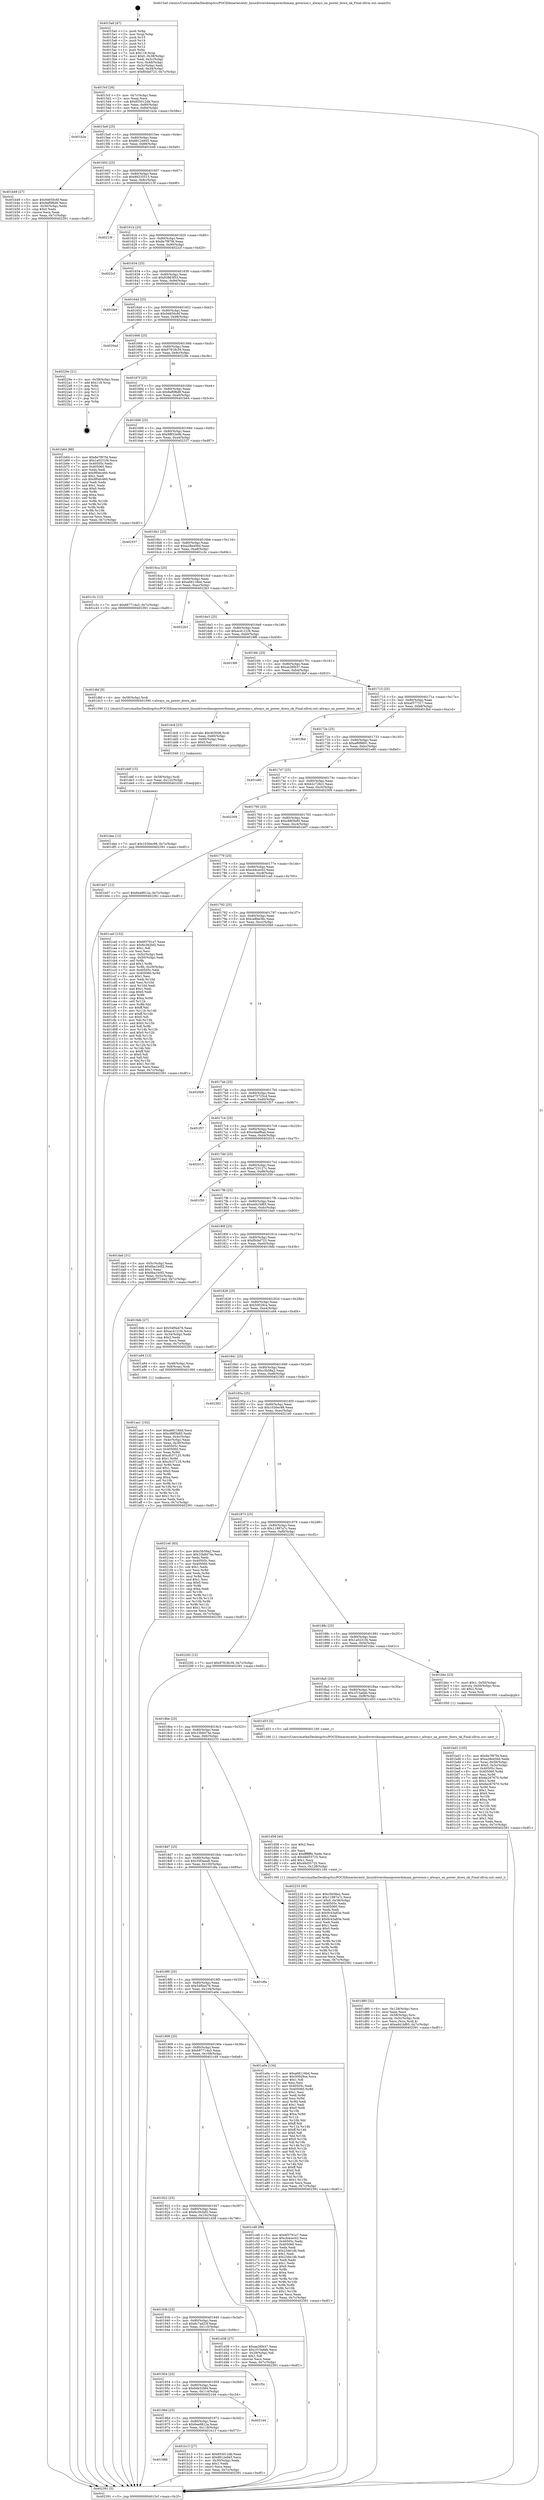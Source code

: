 digraph "0x4015a0" {
  label = "0x4015a0 (/mnt/c/Users/mathe/Desktop/tcc/POCII/binaries/extr_linuxdriversbasepowerdomain_governor.c_always_on_power_down_ok_Final-ollvm.out::main(0))"
  labelloc = "t"
  node[shape=record]

  Entry [label="",width=0.3,height=0.3,shape=circle,fillcolor=black,style=filled]
  "0x4015cf" [label="{
     0x4015cf [26]\l
     | [instrs]\l
     &nbsp;&nbsp;0x4015cf \<+3\>: mov -0x7c(%rbp),%eax\l
     &nbsp;&nbsp;0x4015d2 \<+2\>: mov %eax,%ecx\l
     &nbsp;&nbsp;0x4015d4 \<+6\>: sub $0x855012db,%ecx\l
     &nbsp;&nbsp;0x4015da \<+3\>: mov %eax,-0x80(%rbp)\l
     &nbsp;&nbsp;0x4015dd \<+6\>: mov %ecx,-0x84(%rbp)\l
     &nbsp;&nbsp;0x4015e3 \<+6\>: je 0000000000401b2e \<main+0x58e\>\l
  }"]
  "0x401b2e" [label="{
     0x401b2e\l
  }", style=dashed]
  "0x4015e9" [label="{
     0x4015e9 [25]\l
     | [instrs]\l
     &nbsp;&nbsp;0x4015e9 \<+5\>: jmp 00000000004015ee \<main+0x4e\>\l
     &nbsp;&nbsp;0x4015ee \<+3\>: mov -0x80(%rbp),%eax\l
     &nbsp;&nbsp;0x4015f1 \<+5\>: sub $0x8812e945,%eax\l
     &nbsp;&nbsp;0x4015f6 \<+6\>: mov %eax,-0x88(%rbp)\l
     &nbsp;&nbsp;0x4015fc \<+6\>: je 0000000000401b49 \<main+0x5a9\>\l
  }"]
  Exit [label="",width=0.3,height=0.3,shape=circle,fillcolor=black,style=filled,peripheries=2]
  "0x401b49" [label="{
     0x401b49 [27]\l
     | [instrs]\l
     &nbsp;&nbsp;0x401b49 \<+5\>: mov $0x94650c6f,%eax\l
     &nbsp;&nbsp;0x401b4e \<+5\>: mov $0x9af0f6d9,%ecx\l
     &nbsp;&nbsp;0x401b53 \<+3\>: mov -0x30(%rbp),%edx\l
     &nbsp;&nbsp;0x401b56 \<+3\>: cmp $0x0,%edx\l
     &nbsp;&nbsp;0x401b59 \<+3\>: cmove %ecx,%eax\l
     &nbsp;&nbsp;0x401b5c \<+3\>: mov %eax,-0x7c(%rbp)\l
     &nbsp;&nbsp;0x401b5f \<+5\>: jmp 0000000000402391 \<main+0xdf1\>\l
  }"]
  "0x401602" [label="{
     0x401602 [25]\l
     | [instrs]\l
     &nbsp;&nbsp;0x401602 \<+5\>: jmp 0000000000401607 \<main+0x67\>\l
     &nbsp;&nbsp;0x401607 \<+3\>: mov -0x80(%rbp),%eax\l
     &nbsp;&nbsp;0x40160a \<+5\>: sub $0x89335515,%eax\l
     &nbsp;&nbsp;0x40160f \<+6\>: mov %eax,-0x8c(%rbp)\l
     &nbsp;&nbsp;0x401615 \<+6\>: je 000000000040213f \<main+0xb9f\>\l
  }"]
  "0x401dee" [label="{
     0x401dee [12]\l
     | [instrs]\l
     &nbsp;&nbsp;0x401dee \<+7\>: movl $0x1030ec98,-0x7c(%rbp)\l
     &nbsp;&nbsp;0x401df5 \<+5\>: jmp 0000000000402391 \<main+0xdf1\>\l
  }"]
  "0x40213f" [label="{
     0x40213f\l
  }", style=dashed]
  "0x40161b" [label="{
     0x40161b [25]\l
     | [instrs]\l
     &nbsp;&nbsp;0x40161b \<+5\>: jmp 0000000000401620 \<main+0x80\>\l
     &nbsp;&nbsp;0x401620 \<+3\>: mov -0x80(%rbp),%eax\l
     &nbsp;&nbsp;0x401623 \<+5\>: sub $0x8e7f87fd,%eax\l
     &nbsp;&nbsp;0x401628 \<+6\>: mov %eax,-0x90(%rbp)\l
     &nbsp;&nbsp;0x40162e \<+6\>: je 00000000004022cf \<main+0xd2f\>\l
  }"]
  "0x401ddf" [label="{
     0x401ddf [15]\l
     | [instrs]\l
     &nbsp;&nbsp;0x401ddf \<+4\>: mov -0x58(%rbp),%rdi\l
     &nbsp;&nbsp;0x401de3 \<+6\>: mov %eax,-0x12c(%rbp)\l
     &nbsp;&nbsp;0x401de9 \<+5\>: call 0000000000401030 \<free@plt\>\l
     | [calls]\l
     &nbsp;&nbsp;0x401030 \{1\} (unknown)\l
  }"]
  "0x4022cf" [label="{
     0x4022cf\l
  }", style=dashed]
  "0x401634" [label="{
     0x401634 [25]\l
     | [instrs]\l
     &nbsp;&nbsp;0x401634 \<+5\>: jmp 0000000000401639 \<main+0x99\>\l
     &nbsp;&nbsp;0x401639 \<+3\>: mov -0x80(%rbp),%eax\l
     &nbsp;&nbsp;0x40163c \<+5\>: sub $0x93863f53,%eax\l
     &nbsp;&nbsp;0x401641 \<+6\>: mov %eax,-0x94(%rbp)\l
     &nbsp;&nbsp;0x401647 \<+6\>: je 0000000000401fa4 \<main+0xa04\>\l
  }"]
  "0x401dc8" [label="{
     0x401dc8 [23]\l
     | [instrs]\l
     &nbsp;&nbsp;0x401dc8 \<+10\>: movabs $0x4030d6,%rdi\l
     &nbsp;&nbsp;0x401dd2 \<+3\>: mov %eax,-0x60(%rbp)\l
     &nbsp;&nbsp;0x401dd5 \<+3\>: mov -0x60(%rbp),%esi\l
     &nbsp;&nbsp;0x401dd8 \<+2\>: mov $0x0,%al\l
     &nbsp;&nbsp;0x401dda \<+5\>: call 0000000000401040 \<printf@plt\>\l
     | [calls]\l
     &nbsp;&nbsp;0x401040 \{1\} (unknown)\l
  }"]
  "0x401fa4" [label="{
     0x401fa4\l
  }", style=dashed]
  "0x40164d" [label="{
     0x40164d [25]\l
     | [instrs]\l
     &nbsp;&nbsp;0x40164d \<+5\>: jmp 0000000000401652 \<main+0xb2\>\l
     &nbsp;&nbsp;0x401652 \<+3\>: mov -0x80(%rbp),%eax\l
     &nbsp;&nbsp;0x401655 \<+5\>: sub $0x94650c6f,%eax\l
     &nbsp;&nbsp;0x40165a \<+6\>: mov %eax,-0x98(%rbp)\l
     &nbsp;&nbsp;0x401660 \<+6\>: je 00000000004020ad \<main+0xb0d\>\l
  }"]
  "0x401d80" [label="{
     0x401d80 [32]\l
     | [instrs]\l
     &nbsp;&nbsp;0x401d80 \<+6\>: mov -0x128(%rbp),%ecx\l
     &nbsp;&nbsp;0x401d86 \<+3\>: imul %eax,%ecx\l
     &nbsp;&nbsp;0x401d89 \<+4\>: mov -0x58(%rbp),%rsi\l
     &nbsp;&nbsp;0x401d8d \<+4\>: movslq -0x5c(%rbp),%rdi\l
     &nbsp;&nbsp;0x401d91 \<+3\>: mov %ecx,(%rsi,%rdi,4)\l
     &nbsp;&nbsp;0x401d94 \<+7\>: movl $0xed41bf65,-0x7c(%rbp)\l
     &nbsp;&nbsp;0x401d9b \<+5\>: jmp 0000000000402391 \<main+0xdf1\>\l
  }"]
  "0x4020ad" [label="{
     0x4020ad\l
  }", style=dashed]
  "0x401666" [label="{
     0x401666 [25]\l
     | [instrs]\l
     &nbsp;&nbsp;0x401666 \<+5\>: jmp 000000000040166b \<main+0xcb\>\l
     &nbsp;&nbsp;0x40166b \<+3\>: mov -0x80(%rbp),%eax\l
     &nbsp;&nbsp;0x40166e \<+5\>: sub $0x97918c39,%eax\l
     &nbsp;&nbsp;0x401673 \<+6\>: mov %eax,-0x9c(%rbp)\l
     &nbsp;&nbsp;0x401679 \<+6\>: je 000000000040229e \<main+0xcfe\>\l
  }"]
  "0x401d58" [label="{
     0x401d58 [40]\l
     | [instrs]\l
     &nbsp;&nbsp;0x401d58 \<+5\>: mov $0x2,%ecx\l
     &nbsp;&nbsp;0x401d5d \<+1\>: cltd\l
     &nbsp;&nbsp;0x401d5e \<+2\>: idiv %ecx\l
     &nbsp;&nbsp;0x401d60 \<+6\>: imul $0xfffffffe,%edx,%ecx\l
     &nbsp;&nbsp;0x401d66 \<+6\>: sub $0x48d55725,%ecx\l
     &nbsp;&nbsp;0x401d6c \<+3\>: add $0x1,%ecx\l
     &nbsp;&nbsp;0x401d6f \<+6\>: add $0x48d55725,%ecx\l
     &nbsp;&nbsp;0x401d75 \<+6\>: mov %ecx,-0x128(%rbp)\l
     &nbsp;&nbsp;0x401d7b \<+5\>: call 0000000000401160 \<next_i\>\l
     | [calls]\l
     &nbsp;&nbsp;0x401160 \{1\} (/mnt/c/Users/mathe/Desktop/tcc/POCII/binaries/extr_linuxdriversbasepowerdomain_governor.c_always_on_power_down_ok_Final-ollvm.out::next_i)\l
  }"]
  "0x40229e" [label="{
     0x40229e [21]\l
     | [instrs]\l
     &nbsp;&nbsp;0x40229e \<+3\>: mov -0x38(%rbp),%eax\l
     &nbsp;&nbsp;0x4022a1 \<+7\>: add $0x118,%rsp\l
     &nbsp;&nbsp;0x4022a8 \<+1\>: pop %rbx\l
     &nbsp;&nbsp;0x4022a9 \<+2\>: pop %r12\l
     &nbsp;&nbsp;0x4022ab \<+2\>: pop %r13\l
     &nbsp;&nbsp;0x4022ad \<+2\>: pop %r14\l
     &nbsp;&nbsp;0x4022af \<+2\>: pop %r15\l
     &nbsp;&nbsp;0x4022b1 \<+1\>: pop %rbp\l
     &nbsp;&nbsp;0x4022b2 \<+1\>: ret\l
  }"]
  "0x40167f" [label="{
     0x40167f [25]\l
     | [instrs]\l
     &nbsp;&nbsp;0x40167f \<+5\>: jmp 0000000000401684 \<main+0xe4\>\l
     &nbsp;&nbsp;0x401684 \<+3\>: mov -0x80(%rbp),%eax\l
     &nbsp;&nbsp;0x401687 \<+5\>: sub $0x9af0f6d9,%eax\l
     &nbsp;&nbsp;0x40168c \<+6\>: mov %eax,-0xa0(%rbp)\l
     &nbsp;&nbsp;0x401692 \<+6\>: je 0000000000401b64 \<main+0x5c4\>\l
  }"]
  "0x401bd3" [label="{
     0x401bd3 [105]\l
     | [instrs]\l
     &nbsp;&nbsp;0x401bd3 \<+5\>: mov $0x8e7f87fd,%ecx\l
     &nbsp;&nbsp;0x401bd8 \<+5\>: mov $0xa28e456d,%edx\l
     &nbsp;&nbsp;0x401bdd \<+4\>: mov %rax,-0x58(%rbp)\l
     &nbsp;&nbsp;0x401be1 \<+7\>: movl $0x0,-0x5c(%rbp)\l
     &nbsp;&nbsp;0x401be8 \<+7\>: mov 0x40505c,%esi\l
     &nbsp;&nbsp;0x401bef \<+8\>: mov 0x405060,%r8d\l
     &nbsp;&nbsp;0x401bf7 \<+3\>: mov %esi,%r9d\l
     &nbsp;&nbsp;0x401bfa \<+7\>: add $0x6e267670,%r9d\l
     &nbsp;&nbsp;0x401c01 \<+4\>: sub $0x1,%r9d\l
     &nbsp;&nbsp;0x401c05 \<+7\>: sub $0x6e267670,%r9d\l
     &nbsp;&nbsp;0x401c0c \<+4\>: imul %r9d,%esi\l
     &nbsp;&nbsp;0x401c10 \<+3\>: and $0x1,%esi\l
     &nbsp;&nbsp;0x401c13 \<+3\>: cmp $0x0,%esi\l
     &nbsp;&nbsp;0x401c16 \<+4\>: sete %r10b\l
     &nbsp;&nbsp;0x401c1a \<+4\>: cmp $0xa,%r8d\l
     &nbsp;&nbsp;0x401c1e \<+4\>: setl %r11b\l
     &nbsp;&nbsp;0x401c22 \<+3\>: mov %r10b,%bl\l
     &nbsp;&nbsp;0x401c25 \<+3\>: and %r11b,%bl\l
     &nbsp;&nbsp;0x401c28 \<+3\>: xor %r11b,%r10b\l
     &nbsp;&nbsp;0x401c2b \<+3\>: or %r10b,%bl\l
     &nbsp;&nbsp;0x401c2e \<+3\>: test $0x1,%bl\l
     &nbsp;&nbsp;0x401c31 \<+3\>: cmovne %edx,%ecx\l
     &nbsp;&nbsp;0x401c34 \<+3\>: mov %ecx,-0x7c(%rbp)\l
     &nbsp;&nbsp;0x401c37 \<+5\>: jmp 0000000000402391 \<main+0xdf1\>\l
  }"]
  "0x401b64" [label="{
     0x401b64 [88]\l
     | [instrs]\l
     &nbsp;&nbsp;0x401b64 \<+5\>: mov $0x8e7f87fd,%eax\l
     &nbsp;&nbsp;0x401b69 \<+5\>: mov $0x1a0231f4,%ecx\l
     &nbsp;&nbsp;0x401b6e \<+7\>: mov 0x40505c,%edx\l
     &nbsp;&nbsp;0x401b75 \<+7\>: mov 0x405060,%esi\l
     &nbsp;&nbsp;0x401b7c \<+2\>: mov %edx,%edi\l
     &nbsp;&nbsp;0x401b7e \<+6\>: add $0x9f0dc460,%edi\l
     &nbsp;&nbsp;0x401b84 \<+3\>: sub $0x1,%edi\l
     &nbsp;&nbsp;0x401b87 \<+6\>: sub $0x9f0dc460,%edi\l
     &nbsp;&nbsp;0x401b8d \<+3\>: imul %edi,%edx\l
     &nbsp;&nbsp;0x401b90 \<+3\>: and $0x1,%edx\l
     &nbsp;&nbsp;0x401b93 \<+3\>: cmp $0x0,%edx\l
     &nbsp;&nbsp;0x401b96 \<+4\>: sete %r8b\l
     &nbsp;&nbsp;0x401b9a \<+3\>: cmp $0xa,%esi\l
     &nbsp;&nbsp;0x401b9d \<+4\>: setl %r9b\l
     &nbsp;&nbsp;0x401ba1 \<+3\>: mov %r8b,%r10b\l
     &nbsp;&nbsp;0x401ba4 \<+3\>: and %r9b,%r10b\l
     &nbsp;&nbsp;0x401ba7 \<+3\>: xor %r9b,%r8b\l
     &nbsp;&nbsp;0x401baa \<+3\>: or %r8b,%r10b\l
     &nbsp;&nbsp;0x401bad \<+4\>: test $0x1,%r10b\l
     &nbsp;&nbsp;0x401bb1 \<+3\>: cmovne %ecx,%eax\l
     &nbsp;&nbsp;0x401bb4 \<+3\>: mov %eax,-0x7c(%rbp)\l
     &nbsp;&nbsp;0x401bb7 \<+5\>: jmp 0000000000402391 \<main+0xdf1\>\l
  }"]
  "0x401698" [label="{
     0x401698 [25]\l
     | [instrs]\l
     &nbsp;&nbsp;0x401698 \<+5\>: jmp 000000000040169d \<main+0xfd\>\l
     &nbsp;&nbsp;0x40169d \<+3\>: mov -0x80(%rbp),%eax\l
     &nbsp;&nbsp;0x4016a0 \<+5\>: sub $0x9f852e9b,%eax\l
     &nbsp;&nbsp;0x4016a5 \<+6\>: mov %eax,-0xa4(%rbp)\l
     &nbsp;&nbsp;0x4016ab \<+6\>: je 0000000000402337 \<main+0xd97\>\l
  }"]
  "0x401986" [label="{
     0x401986\l
  }", style=dashed]
  "0x402337" [label="{
     0x402337\l
  }", style=dashed]
  "0x4016b1" [label="{
     0x4016b1 [25]\l
     | [instrs]\l
     &nbsp;&nbsp;0x4016b1 \<+5\>: jmp 00000000004016b6 \<main+0x116\>\l
     &nbsp;&nbsp;0x4016b6 \<+3\>: mov -0x80(%rbp),%eax\l
     &nbsp;&nbsp;0x4016b9 \<+5\>: sub $0xa28e456d,%eax\l
     &nbsp;&nbsp;0x4016be \<+6\>: mov %eax,-0xa8(%rbp)\l
     &nbsp;&nbsp;0x4016c4 \<+6\>: je 0000000000401c3c \<main+0x69c\>\l
  }"]
  "0x401b13" [label="{
     0x401b13 [27]\l
     | [instrs]\l
     &nbsp;&nbsp;0x401b13 \<+5\>: mov $0x855012db,%eax\l
     &nbsp;&nbsp;0x401b18 \<+5\>: mov $0x8812e945,%ecx\l
     &nbsp;&nbsp;0x401b1d \<+3\>: mov -0x30(%rbp),%edx\l
     &nbsp;&nbsp;0x401b20 \<+3\>: cmp $0x1,%edx\l
     &nbsp;&nbsp;0x401b23 \<+3\>: cmovl %ecx,%eax\l
     &nbsp;&nbsp;0x401b26 \<+3\>: mov %eax,-0x7c(%rbp)\l
     &nbsp;&nbsp;0x401b29 \<+5\>: jmp 0000000000402391 \<main+0xdf1\>\l
  }"]
  "0x401c3c" [label="{
     0x401c3c [12]\l
     | [instrs]\l
     &nbsp;&nbsp;0x401c3c \<+7\>: movl $0x687714a3,-0x7c(%rbp)\l
     &nbsp;&nbsp;0x401c43 \<+5\>: jmp 0000000000402391 \<main+0xdf1\>\l
  }"]
  "0x4016ca" [label="{
     0x4016ca [25]\l
     | [instrs]\l
     &nbsp;&nbsp;0x4016ca \<+5\>: jmp 00000000004016cf \<main+0x12f\>\l
     &nbsp;&nbsp;0x4016cf \<+3\>: mov -0x80(%rbp),%eax\l
     &nbsp;&nbsp;0x4016d2 \<+5\>: sub $0xa68116bd,%eax\l
     &nbsp;&nbsp;0x4016d7 \<+6\>: mov %eax,-0xac(%rbp)\l
     &nbsp;&nbsp;0x4016dd \<+6\>: je 00000000004022b3 \<main+0xd13\>\l
  }"]
  "0x40196d" [label="{
     0x40196d [25]\l
     | [instrs]\l
     &nbsp;&nbsp;0x40196d \<+5\>: jmp 0000000000401972 \<main+0x3d2\>\l
     &nbsp;&nbsp;0x401972 \<+3\>: mov -0x80(%rbp),%eax\l
     &nbsp;&nbsp;0x401975 \<+5\>: sub $0x6ea9812a,%eax\l
     &nbsp;&nbsp;0x40197a \<+6\>: mov %eax,-0x118(%rbp)\l
     &nbsp;&nbsp;0x401980 \<+6\>: je 0000000000401b13 \<main+0x573\>\l
  }"]
  "0x4022b3" [label="{
     0x4022b3\l
  }", style=dashed]
  "0x4016e3" [label="{
     0x4016e3 [25]\l
     | [instrs]\l
     &nbsp;&nbsp;0x4016e3 \<+5\>: jmp 00000000004016e8 \<main+0x148\>\l
     &nbsp;&nbsp;0x4016e8 \<+3\>: mov -0x80(%rbp),%eax\l
     &nbsp;&nbsp;0x4016eb \<+5\>: sub $0xac4121f4,%eax\l
     &nbsp;&nbsp;0x4016f0 \<+6\>: mov %eax,-0xb0(%rbp)\l
     &nbsp;&nbsp;0x4016f6 \<+6\>: je 00000000004019f6 \<main+0x456\>\l
  }"]
  "0x4021d4" [label="{
     0x4021d4\l
  }", style=dashed]
  "0x4019f6" [label="{
     0x4019f6\l
  }", style=dashed]
  "0x4016fc" [label="{
     0x4016fc [25]\l
     | [instrs]\l
     &nbsp;&nbsp;0x4016fc \<+5\>: jmp 0000000000401701 \<main+0x161\>\l
     &nbsp;&nbsp;0x401701 \<+3\>: mov -0x80(%rbp),%eax\l
     &nbsp;&nbsp;0x401704 \<+5\>: sub $0xae2f0b37,%eax\l
     &nbsp;&nbsp;0x401709 \<+6\>: mov %eax,-0xb4(%rbp)\l
     &nbsp;&nbsp;0x40170f \<+6\>: je 0000000000401dbf \<main+0x81f\>\l
  }"]
  "0x401954" [label="{
     0x401954 [25]\l
     | [instrs]\l
     &nbsp;&nbsp;0x401954 \<+5\>: jmp 0000000000401959 \<main+0x3b9\>\l
     &nbsp;&nbsp;0x401959 \<+3\>: mov -0x80(%rbp),%eax\l
     &nbsp;&nbsp;0x40195c \<+5\>: sub $0x6de32fd4,%eax\l
     &nbsp;&nbsp;0x401961 \<+6\>: mov %eax,-0x114(%rbp)\l
     &nbsp;&nbsp;0x401967 \<+6\>: je 00000000004021d4 \<main+0xc34\>\l
  }"]
  "0x401dbf" [label="{
     0x401dbf [9]\l
     | [instrs]\l
     &nbsp;&nbsp;0x401dbf \<+4\>: mov -0x58(%rbp),%rdi\l
     &nbsp;&nbsp;0x401dc3 \<+5\>: call 0000000000401590 \<always_on_power_down_ok\>\l
     | [calls]\l
     &nbsp;&nbsp;0x401590 \{1\} (/mnt/c/Users/mathe/Desktop/tcc/POCII/binaries/extr_linuxdriversbasepowerdomain_governor.c_always_on_power_down_ok_Final-ollvm.out::always_on_power_down_ok)\l
  }"]
  "0x401715" [label="{
     0x401715 [25]\l
     | [instrs]\l
     &nbsp;&nbsp;0x401715 \<+5\>: jmp 000000000040171a \<main+0x17a\>\l
     &nbsp;&nbsp;0x40171a \<+3\>: mov -0x80(%rbp),%eax\l
     &nbsp;&nbsp;0x40171d \<+5\>: sub $0xaf377317,%eax\l
     &nbsp;&nbsp;0x401722 \<+6\>: mov %eax,-0xb8(%rbp)\l
     &nbsp;&nbsp;0x401728 \<+6\>: je 0000000000401fbd \<main+0xa1d\>\l
  }"]
  "0x401f3c" [label="{
     0x401f3c\l
  }", style=dashed]
  "0x401fbd" [label="{
     0x401fbd\l
  }", style=dashed]
  "0x40172e" [label="{
     0x40172e [25]\l
     | [instrs]\l
     &nbsp;&nbsp;0x40172e \<+5\>: jmp 0000000000401733 \<main+0x193\>\l
     &nbsp;&nbsp;0x401733 \<+3\>: mov -0x80(%rbp),%eax\l
     &nbsp;&nbsp;0x401736 \<+5\>: sub $0xaf6f8891,%eax\l
     &nbsp;&nbsp;0x40173b \<+6\>: mov %eax,-0xbc(%rbp)\l
     &nbsp;&nbsp;0x401741 \<+6\>: je 0000000000401e80 \<main+0x8e0\>\l
  }"]
  "0x40193b" [label="{
     0x40193b [25]\l
     | [instrs]\l
     &nbsp;&nbsp;0x40193b \<+5\>: jmp 0000000000401940 \<main+0x3a0\>\l
     &nbsp;&nbsp;0x401940 \<+3\>: mov -0x80(%rbp),%eax\l
     &nbsp;&nbsp;0x401943 \<+5\>: sub $0x6c7ad23f,%eax\l
     &nbsp;&nbsp;0x401948 \<+6\>: mov %eax,-0x110(%rbp)\l
     &nbsp;&nbsp;0x40194e \<+6\>: je 0000000000401f3c \<main+0x99c\>\l
  }"]
  "0x401e80" [label="{
     0x401e80\l
  }", style=dashed]
  "0x401747" [label="{
     0x401747 [25]\l
     | [instrs]\l
     &nbsp;&nbsp;0x401747 \<+5\>: jmp 000000000040174c \<main+0x1ac\>\l
     &nbsp;&nbsp;0x40174c \<+3\>: mov -0x80(%rbp),%eax\l
     &nbsp;&nbsp;0x40174f \<+5\>: sub $0xb2c726c1,%eax\l
     &nbsp;&nbsp;0x401754 \<+6\>: mov %eax,-0xc0(%rbp)\l
     &nbsp;&nbsp;0x40175a \<+6\>: je 0000000000402309 \<main+0xd69\>\l
  }"]
  "0x401d38" [label="{
     0x401d38 [27]\l
     | [instrs]\l
     &nbsp;&nbsp;0x401d38 \<+5\>: mov $0xae2f0b37,%eax\l
     &nbsp;&nbsp;0x401d3d \<+5\>: mov $0x1f15adab,%ecx\l
     &nbsp;&nbsp;0x401d42 \<+3\>: mov -0x29(%rbp),%dl\l
     &nbsp;&nbsp;0x401d45 \<+3\>: test $0x1,%dl\l
     &nbsp;&nbsp;0x401d48 \<+3\>: cmovne %ecx,%eax\l
     &nbsp;&nbsp;0x401d4b \<+3\>: mov %eax,-0x7c(%rbp)\l
     &nbsp;&nbsp;0x401d4e \<+5\>: jmp 0000000000402391 \<main+0xdf1\>\l
  }"]
  "0x402309" [label="{
     0x402309\l
  }", style=dashed]
  "0x401760" [label="{
     0x401760 [25]\l
     | [instrs]\l
     &nbsp;&nbsp;0x401760 \<+5\>: jmp 0000000000401765 \<main+0x1c5\>\l
     &nbsp;&nbsp;0x401765 \<+3\>: mov -0x80(%rbp),%eax\l
     &nbsp;&nbsp;0x401768 \<+5\>: sub $0xc88f3b85,%eax\l
     &nbsp;&nbsp;0x40176d \<+6\>: mov %eax,-0xc4(%rbp)\l
     &nbsp;&nbsp;0x401773 \<+6\>: je 0000000000401b07 \<main+0x567\>\l
  }"]
  "0x401922" [label="{
     0x401922 [25]\l
     | [instrs]\l
     &nbsp;&nbsp;0x401922 \<+5\>: jmp 0000000000401927 \<main+0x387\>\l
     &nbsp;&nbsp;0x401927 \<+3\>: mov -0x80(%rbp),%eax\l
     &nbsp;&nbsp;0x40192a \<+5\>: sub $0x6c362bf2,%eax\l
     &nbsp;&nbsp;0x40192f \<+6\>: mov %eax,-0x10c(%rbp)\l
     &nbsp;&nbsp;0x401935 \<+6\>: je 0000000000401d38 \<main+0x798\>\l
  }"]
  "0x401b07" [label="{
     0x401b07 [12]\l
     | [instrs]\l
     &nbsp;&nbsp;0x401b07 \<+7\>: movl $0x6ea9812a,-0x7c(%rbp)\l
     &nbsp;&nbsp;0x401b0e \<+5\>: jmp 0000000000402391 \<main+0xdf1\>\l
  }"]
  "0x401779" [label="{
     0x401779 [25]\l
     | [instrs]\l
     &nbsp;&nbsp;0x401779 \<+5\>: jmp 000000000040177e \<main+0x1de\>\l
     &nbsp;&nbsp;0x40177e \<+3\>: mov -0x80(%rbp),%eax\l
     &nbsp;&nbsp;0x401781 \<+5\>: sub $0xcb4cec02,%eax\l
     &nbsp;&nbsp;0x401786 \<+6\>: mov %eax,-0xc8(%rbp)\l
     &nbsp;&nbsp;0x40178c \<+6\>: je 0000000000401ca0 \<main+0x700\>\l
  }"]
  "0x401c48" [label="{
     0x401c48 [88]\l
     | [instrs]\l
     &nbsp;&nbsp;0x401c48 \<+5\>: mov $0x6f3791e7,%eax\l
     &nbsp;&nbsp;0x401c4d \<+5\>: mov $0xcb4cec02,%ecx\l
     &nbsp;&nbsp;0x401c52 \<+7\>: mov 0x40505c,%edx\l
     &nbsp;&nbsp;0x401c59 \<+7\>: mov 0x405060,%esi\l
     &nbsp;&nbsp;0x401c60 \<+2\>: mov %edx,%edi\l
     &nbsp;&nbsp;0x401c62 \<+6\>: sub $0x23de1db,%edi\l
     &nbsp;&nbsp;0x401c68 \<+3\>: sub $0x1,%edi\l
     &nbsp;&nbsp;0x401c6b \<+6\>: add $0x23de1db,%edi\l
     &nbsp;&nbsp;0x401c71 \<+3\>: imul %edi,%edx\l
     &nbsp;&nbsp;0x401c74 \<+3\>: and $0x1,%edx\l
     &nbsp;&nbsp;0x401c77 \<+3\>: cmp $0x0,%edx\l
     &nbsp;&nbsp;0x401c7a \<+4\>: sete %r8b\l
     &nbsp;&nbsp;0x401c7e \<+3\>: cmp $0xa,%esi\l
     &nbsp;&nbsp;0x401c81 \<+4\>: setl %r9b\l
     &nbsp;&nbsp;0x401c85 \<+3\>: mov %r8b,%r10b\l
     &nbsp;&nbsp;0x401c88 \<+3\>: and %r9b,%r10b\l
     &nbsp;&nbsp;0x401c8b \<+3\>: xor %r9b,%r8b\l
     &nbsp;&nbsp;0x401c8e \<+3\>: or %r8b,%r10b\l
     &nbsp;&nbsp;0x401c91 \<+4\>: test $0x1,%r10b\l
     &nbsp;&nbsp;0x401c95 \<+3\>: cmovne %ecx,%eax\l
     &nbsp;&nbsp;0x401c98 \<+3\>: mov %eax,-0x7c(%rbp)\l
     &nbsp;&nbsp;0x401c9b \<+5\>: jmp 0000000000402391 \<main+0xdf1\>\l
  }"]
  "0x401ca0" [label="{
     0x401ca0 [152]\l
     | [instrs]\l
     &nbsp;&nbsp;0x401ca0 \<+5\>: mov $0x6f3791e7,%eax\l
     &nbsp;&nbsp;0x401ca5 \<+5\>: mov $0x6c362bf2,%ecx\l
     &nbsp;&nbsp;0x401caa \<+2\>: mov $0x1,%dl\l
     &nbsp;&nbsp;0x401cac \<+2\>: xor %esi,%esi\l
     &nbsp;&nbsp;0x401cae \<+3\>: mov -0x5c(%rbp),%edi\l
     &nbsp;&nbsp;0x401cb1 \<+3\>: cmp -0x50(%rbp),%edi\l
     &nbsp;&nbsp;0x401cb4 \<+4\>: setl %r8b\l
     &nbsp;&nbsp;0x401cb8 \<+4\>: and $0x1,%r8b\l
     &nbsp;&nbsp;0x401cbc \<+4\>: mov %r8b,-0x29(%rbp)\l
     &nbsp;&nbsp;0x401cc0 \<+7\>: mov 0x40505c,%edi\l
     &nbsp;&nbsp;0x401cc7 \<+8\>: mov 0x405060,%r9d\l
     &nbsp;&nbsp;0x401ccf \<+3\>: sub $0x1,%esi\l
     &nbsp;&nbsp;0x401cd2 \<+3\>: mov %edi,%r10d\l
     &nbsp;&nbsp;0x401cd5 \<+3\>: add %esi,%r10d\l
     &nbsp;&nbsp;0x401cd8 \<+4\>: imul %r10d,%edi\l
     &nbsp;&nbsp;0x401cdc \<+3\>: and $0x1,%edi\l
     &nbsp;&nbsp;0x401cdf \<+3\>: cmp $0x0,%edi\l
     &nbsp;&nbsp;0x401ce2 \<+4\>: sete %r8b\l
     &nbsp;&nbsp;0x401ce6 \<+4\>: cmp $0xa,%r9d\l
     &nbsp;&nbsp;0x401cea \<+4\>: setl %r11b\l
     &nbsp;&nbsp;0x401cee \<+3\>: mov %r8b,%bl\l
     &nbsp;&nbsp;0x401cf1 \<+3\>: xor $0xff,%bl\l
     &nbsp;&nbsp;0x401cf4 \<+3\>: mov %r11b,%r14b\l
     &nbsp;&nbsp;0x401cf7 \<+4\>: xor $0xff,%r14b\l
     &nbsp;&nbsp;0x401cfb \<+3\>: xor $0x0,%dl\l
     &nbsp;&nbsp;0x401cfe \<+3\>: mov %bl,%r15b\l
     &nbsp;&nbsp;0x401d01 \<+4\>: and $0x0,%r15b\l
     &nbsp;&nbsp;0x401d05 \<+3\>: and %dl,%r8b\l
     &nbsp;&nbsp;0x401d08 \<+3\>: mov %r14b,%r12b\l
     &nbsp;&nbsp;0x401d0b \<+4\>: and $0x0,%r12b\l
     &nbsp;&nbsp;0x401d0f \<+3\>: and %dl,%r11b\l
     &nbsp;&nbsp;0x401d12 \<+3\>: or %r8b,%r15b\l
     &nbsp;&nbsp;0x401d15 \<+3\>: or %r11b,%r12b\l
     &nbsp;&nbsp;0x401d18 \<+3\>: xor %r12b,%r15b\l
     &nbsp;&nbsp;0x401d1b \<+3\>: or %r14b,%bl\l
     &nbsp;&nbsp;0x401d1e \<+3\>: xor $0xff,%bl\l
     &nbsp;&nbsp;0x401d21 \<+3\>: or $0x0,%dl\l
     &nbsp;&nbsp;0x401d24 \<+2\>: and %dl,%bl\l
     &nbsp;&nbsp;0x401d26 \<+3\>: or %bl,%r15b\l
     &nbsp;&nbsp;0x401d29 \<+4\>: test $0x1,%r15b\l
     &nbsp;&nbsp;0x401d2d \<+3\>: cmovne %ecx,%eax\l
     &nbsp;&nbsp;0x401d30 \<+3\>: mov %eax,-0x7c(%rbp)\l
     &nbsp;&nbsp;0x401d33 \<+5\>: jmp 0000000000402391 \<main+0xdf1\>\l
  }"]
  "0x401792" [label="{
     0x401792 [25]\l
     | [instrs]\l
     &nbsp;&nbsp;0x401792 \<+5\>: jmp 0000000000401797 \<main+0x1f7\>\l
     &nbsp;&nbsp;0x401797 \<+3\>: mov -0x80(%rbp),%eax\l
     &nbsp;&nbsp;0x40179a \<+5\>: sub $0xce8be36c,%eax\l
     &nbsp;&nbsp;0x40179f \<+6\>: mov %eax,-0xcc(%rbp)\l
     &nbsp;&nbsp;0x4017a5 \<+6\>: je 00000000004020b9 \<main+0xb19\>\l
  }"]
  "0x401aa1" [label="{
     0x401aa1 [102]\l
     | [instrs]\l
     &nbsp;&nbsp;0x401aa1 \<+5\>: mov $0xa68116bd,%ecx\l
     &nbsp;&nbsp;0x401aa6 \<+5\>: mov $0xc88f3b85,%edx\l
     &nbsp;&nbsp;0x401aab \<+3\>: mov %eax,-0x4c(%rbp)\l
     &nbsp;&nbsp;0x401aae \<+3\>: mov -0x4c(%rbp),%eax\l
     &nbsp;&nbsp;0x401ab1 \<+3\>: mov %eax,-0x30(%rbp)\l
     &nbsp;&nbsp;0x401ab4 \<+7\>: mov 0x40505c,%eax\l
     &nbsp;&nbsp;0x401abb \<+7\>: mov 0x405060,%esi\l
     &nbsp;&nbsp;0x401ac2 \<+3\>: mov %eax,%r8d\l
     &nbsp;&nbsp;0x401ac5 \<+7\>: add $0xcfc37125,%r8d\l
     &nbsp;&nbsp;0x401acc \<+4\>: sub $0x1,%r8d\l
     &nbsp;&nbsp;0x401ad0 \<+7\>: sub $0xcfc37125,%r8d\l
     &nbsp;&nbsp;0x401ad7 \<+4\>: imul %r8d,%eax\l
     &nbsp;&nbsp;0x401adb \<+3\>: and $0x1,%eax\l
     &nbsp;&nbsp;0x401ade \<+3\>: cmp $0x0,%eax\l
     &nbsp;&nbsp;0x401ae1 \<+4\>: sete %r9b\l
     &nbsp;&nbsp;0x401ae5 \<+3\>: cmp $0xa,%esi\l
     &nbsp;&nbsp;0x401ae8 \<+4\>: setl %r10b\l
     &nbsp;&nbsp;0x401aec \<+3\>: mov %r9b,%r11b\l
     &nbsp;&nbsp;0x401aef \<+3\>: and %r10b,%r11b\l
     &nbsp;&nbsp;0x401af2 \<+3\>: xor %r10b,%r9b\l
     &nbsp;&nbsp;0x401af5 \<+3\>: or %r9b,%r11b\l
     &nbsp;&nbsp;0x401af8 \<+4\>: test $0x1,%r11b\l
     &nbsp;&nbsp;0x401afc \<+3\>: cmovne %edx,%ecx\l
     &nbsp;&nbsp;0x401aff \<+3\>: mov %ecx,-0x7c(%rbp)\l
     &nbsp;&nbsp;0x401b02 \<+5\>: jmp 0000000000402391 \<main+0xdf1\>\l
  }"]
  "0x4020b9" [label="{
     0x4020b9\l
  }", style=dashed]
  "0x4017ab" [label="{
     0x4017ab [25]\l
     | [instrs]\l
     &nbsp;&nbsp;0x4017ab \<+5\>: jmp 00000000004017b0 \<main+0x210\>\l
     &nbsp;&nbsp;0x4017b0 \<+3\>: mov -0x80(%rbp),%eax\l
     &nbsp;&nbsp;0x4017b3 \<+5\>: sub $0xd75725cd,%eax\l
     &nbsp;&nbsp;0x4017b8 \<+6\>: mov %eax,-0xd0(%rbp)\l
     &nbsp;&nbsp;0x4017be \<+6\>: je 0000000000401f57 \<main+0x9b7\>\l
  }"]
  "0x401909" [label="{
     0x401909 [25]\l
     | [instrs]\l
     &nbsp;&nbsp;0x401909 \<+5\>: jmp 000000000040190e \<main+0x36e\>\l
     &nbsp;&nbsp;0x40190e \<+3\>: mov -0x80(%rbp),%eax\l
     &nbsp;&nbsp;0x401911 \<+5\>: sub $0x687714a3,%eax\l
     &nbsp;&nbsp;0x401916 \<+6\>: mov %eax,-0x108(%rbp)\l
     &nbsp;&nbsp;0x40191c \<+6\>: je 0000000000401c48 \<main+0x6a8\>\l
  }"]
  "0x401f57" [label="{
     0x401f57\l
  }", style=dashed]
  "0x4017c4" [label="{
     0x4017c4 [25]\l
     | [instrs]\l
     &nbsp;&nbsp;0x4017c4 \<+5\>: jmp 00000000004017c9 \<main+0x229\>\l
     &nbsp;&nbsp;0x4017c9 \<+3\>: mov -0x80(%rbp),%eax\l
     &nbsp;&nbsp;0x4017cc \<+5\>: sub $0xe4eef6ad,%eax\l
     &nbsp;&nbsp;0x4017d1 \<+6\>: mov %eax,-0xd4(%rbp)\l
     &nbsp;&nbsp;0x4017d7 \<+6\>: je 0000000000402015 \<main+0xa75\>\l
  }"]
  "0x401a0e" [label="{
     0x401a0e [134]\l
     | [instrs]\l
     &nbsp;&nbsp;0x401a0e \<+5\>: mov $0xa68116bd,%eax\l
     &nbsp;&nbsp;0x401a13 \<+5\>: mov $0x50029ce,%ecx\l
     &nbsp;&nbsp;0x401a18 \<+2\>: mov $0x1,%dl\l
     &nbsp;&nbsp;0x401a1a \<+2\>: xor %esi,%esi\l
     &nbsp;&nbsp;0x401a1c \<+7\>: mov 0x40505c,%edi\l
     &nbsp;&nbsp;0x401a23 \<+8\>: mov 0x405060,%r8d\l
     &nbsp;&nbsp;0x401a2b \<+3\>: sub $0x1,%esi\l
     &nbsp;&nbsp;0x401a2e \<+3\>: mov %edi,%r9d\l
     &nbsp;&nbsp;0x401a31 \<+3\>: add %esi,%r9d\l
     &nbsp;&nbsp;0x401a34 \<+4\>: imul %r9d,%edi\l
     &nbsp;&nbsp;0x401a38 \<+3\>: and $0x1,%edi\l
     &nbsp;&nbsp;0x401a3b \<+3\>: cmp $0x0,%edi\l
     &nbsp;&nbsp;0x401a3e \<+4\>: sete %r10b\l
     &nbsp;&nbsp;0x401a42 \<+4\>: cmp $0xa,%r8d\l
     &nbsp;&nbsp;0x401a46 \<+4\>: setl %r11b\l
     &nbsp;&nbsp;0x401a4a \<+3\>: mov %r10b,%bl\l
     &nbsp;&nbsp;0x401a4d \<+3\>: xor $0xff,%bl\l
     &nbsp;&nbsp;0x401a50 \<+3\>: mov %r11b,%r14b\l
     &nbsp;&nbsp;0x401a53 \<+4\>: xor $0xff,%r14b\l
     &nbsp;&nbsp;0x401a57 \<+3\>: xor $0x0,%dl\l
     &nbsp;&nbsp;0x401a5a \<+3\>: mov %bl,%r15b\l
     &nbsp;&nbsp;0x401a5d \<+4\>: and $0x0,%r15b\l
     &nbsp;&nbsp;0x401a61 \<+3\>: and %dl,%r10b\l
     &nbsp;&nbsp;0x401a64 \<+3\>: mov %r14b,%r12b\l
     &nbsp;&nbsp;0x401a67 \<+4\>: and $0x0,%r12b\l
     &nbsp;&nbsp;0x401a6b \<+3\>: and %dl,%r11b\l
     &nbsp;&nbsp;0x401a6e \<+3\>: or %r10b,%r15b\l
     &nbsp;&nbsp;0x401a71 \<+3\>: or %r11b,%r12b\l
     &nbsp;&nbsp;0x401a74 \<+3\>: xor %r12b,%r15b\l
     &nbsp;&nbsp;0x401a77 \<+3\>: or %r14b,%bl\l
     &nbsp;&nbsp;0x401a7a \<+3\>: xor $0xff,%bl\l
     &nbsp;&nbsp;0x401a7d \<+3\>: or $0x0,%dl\l
     &nbsp;&nbsp;0x401a80 \<+2\>: and %dl,%bl\l
     &nbsp;&nbsp;0x401a82 \<+3\>: or %bl,%r15b\l
     &nbsp;&nbsp;0x401a85 \<+4\>: test $0x1,%r15b\l
     &nbsp;&nbsp;0x401a89 \<+3\>: cmovne %ecx,%eax\l
     &nbsp;&nbsp;0x401a8c \<+3\>: mov %eax,-0x7c(%rbp)\l
     &nbsp;&nbsp;0x401a8f \<+5\>: jmp 0000000000402391 \<main+0xdf1\>\l
  }"]
  "0x402015" [label="{
     0x402015\l
  }", style=dashed]
  "0x4017dd" [label="{
     0x4017dd [25]\l
     | [instrs]\l
     &nbsp;&nbsp;0x4017dd \<+5\>: jmp 00000000004017e2 \<main+0x242\>\l
     &nbsp;&nbsp;0x4017e2 \<+3\>: mov -0x80(%rbp),%eax\l
     &nbsp;&nbsp;0x4017e5 \<+5\>: sub $0xe723127c,%eax\l
     &nbsp;&nbsp;0x4017ea \<+6\>: mov %eax,-0xd8(%rbp)\l
     &nbsp;&nbsp;0x4017f0 \<+6\>: je 0000000000401f30 \<main+0x990\>\l
  }"]
  "0x4018f0" [label="{
     0x4018f0 [25]\l
     | [instrs]\l
     &nbsp;&nbsp;0x4018f0 \<+5\>: jmp 00000000004018f5 \<main+0x355\>\l
     &nbsp;&nbsp;0x4018f5 \<+3\>: mov -0x80(%rbp),%eax\l
     &nbsp;&nbsp;0x4018f8 \<+5\>: sub $0x54f0a476,%eax\l
     &nbsp;&nbsp;0x4018fd \<+6\>: mov %eax,-0x104(%rbp)\l
     &nbsp;&nbsp;0x401903 \<+6\>: je 0000000000401a0e \<main+0x46e\>\l
  }"]
  "0x401f30" [label="{
     0x401f30\l
  }", style=dashed]
  "0x4017f6" [label="{
     0x4017f6 [25]\l
     | [instrs]\l
     &nbsp;&nbsp;0x4017f6 \<+5\>: jmp 00000000004017fb \<main+0x25b\>\l
     &nbsp;&nbsp;0x4017fb \<+3\>: mov -0x80(%rbp),%eax\l
     &nbsp;&nbsp;0x4017fe \<+5\>: sub $0xed41bf65,%eax\l
     &nbsp;&nbsp;0x401803 \<+6\>: mov %eax,-0xdc(%rbp)\l
     &nbsp;&nbsp;0x401809 \<+6\>: je 0000000000401da0 \<main+0x800\>\l
  }"]
  "0x401dfa" [label="{
     0x401dfa\l
  }", style=dashed]
  "0x401da0" [label="{
     0x401da0 [31]\l
     | [instrs]\l
     &nbsp;&nbsp;0x401da0 \<+3\>: mov -0x5c(%rbp),%eax\l
     &nbsp;&nbsp;0x401da3 \<+5\>: add $0x6ba1b0f2,%eax\l
     &nbsp;&nbsp;0x401da8 \<+3\>: add $0x1,%eax\l
     &nbsp;&nbsp;0x401dab \<+5\>: sub $0x6ba1b0f2,%eax\l
     &nbsp;&nbsp;0x401db0 \<+3\>: mov %eax,-0x5c(%rbp)\l
     &nbsp;&nbsp;0x401db3 \<+7\>: movl $0x687714a3,-0x7c(%rbp)\l
     &nbsp;&nbsp;0x401dba \<+5\>: jmp 0000000000402391 \<main+0xdf1\>\l
  }"]
  "0x40180f" [label="{
     0x40180f [25]\l
     | [instrs]\l
     &nbsp;&nbsp;0x40180f \<+5\>: jmp 0000000000401814 \<main+0x274\>\l
     &nbsp;&nbsp;0x401814 \<+3\>: mov -0x80(%rbp),%eax\l
     &nbsp;&nbsp;0x401817 \<+5\>: sub $0xf0cbd723,%eax\l
     &nbsp;&nbsp;0x40181c \<+6\>: mov %eax,-0xe0(%rbp)\l
     &nbsp;&nbsp;0x401822 \<+6\>: je 00000000004019db \<main+0x43b\>\l
  }"]
  "0x4018d7" [label="{
     0x4018d7 [25]\l
     | [instrs]\l
     &nbsp;&nbsp;0x4018d7 \<+5\>: jmp 00000000004018dc \<main+0x33c\>\l
     &nbsp;&nbsp;0x4018dc \<+3\>: mov -0x80(%rbp),%eax\l
     &nbsp;&nbsp;0x4018df \<+5\>: sub $0x35f3eea8,%eax\l
     &nbsp;&nbsp;0x4018e4 \<+6\>: mov %eax,-0x100(%rbp)\l
     &nbsp;&nbsp;0x4018ea \<+6\>: je 0000000000401dfa \<main+0x85a\>\l
  }"]
  "0x4019db" [label="{
     0x4019db [27]\l
     | [instrs]\l
     &nbsp;&nbsp;0x4019db \<+5\>: mov $0x54f0a476,%eax\l
     &nbsp;&nbsp;0x4019e0 \<+5\>: mov $0xac4121f4,%ecx\l
     &nbsp;&nbsp;0x4019e5 \<+3\>: mov -0x34(%rbp),%edx\l
     &nbsp;&nbsp;0x4019e8 \<+3\>: cmp $0x2,%edx\l
     &nbsp;&nbsp;0x4019eb \<+3\>: cmovne %ecx,%eax\l
     &nbsp;&nbsp;0x4019ee \<+3\>: mov %eax,-0x7c(%rbp)\l
     &nbsp;&nbsp;0x4019f1 \<+5\>: jmp 0000000000402391 \<main+0xdf1\>\l
  }"]
  "0x401828" [label="{
     0x401828 [25]\l
     | [instrs]\l
     &nbsp;&nbsp;0x401828 \<+5\>: jmp 000000000040182d \<main+0x28d\>\l
     &nbsp;&nbsp;0x40182d \<+3\>: mov -0x80(%rbp),%eax\l
     &nbsp;&nbsp;0x401830 \<+5\>: sub $0x50029ce,%eax\l
     &nbsp;&nbsp;0x401835 \<+6\>: mov %eax,-0xe4(%rbp)\l
     &nbsp;&nbsp;0x40183b \<+6\>: je 0000000000401a94 \<main+0x4f4\>\l
  }"]
  "0x402391" [label="{
     0x402391 [5]\l
     | [instrs]\l
     &nbsp;&nbsp;0x402391 \<+5\>: jmp 00000000004015cf \<main+0x2f\>\l
  }"]
  "0x4015a0" [label="{
     0x4015a0 [47]\l
     | [instrs]\l
     &nbsp;&nbsp;0x4015a0 \<+1\>: push %rbp\l
     &nbsp;&nbsp;0x4015a1 \<+3\>: mov %rsp,%rbp\l
     &nbsp;&nbsp;0x4015a4 \<+2\>: push %r15\l
     &nbsp;&nbsp;0x4015a6 \<+2\>: push %r14\l
     &nbsp;&nbsp;0x4015a8 \<+2\>: push %r13\l
     &nbsp;&nbsp;0x4015aa \<+2\>: push %r12\l
     &nbsp;&nbsp;0x4015ac \<+1\>: push %rbx\l
     &nbsp;&nbsp;0x4015ad \<+7\>: sub $0x118,%rsp\l
     &nbsp;&nbsp;0x4015b4 \<+7\>: movl $0x0,-0x38(%rbp)\l
     &nbsp;&nbsp;0x4015bb \<+3\>: mov %edi,-0x3c(%rbp)\l
     &nbsp;&nbsp;0x4015be \<+4\>: mov %rsi,-0x48(%rbp)\l
     &nbsp;&nbsp;0x4015c2 \<+3\>: mov -0x3c(%rbp),%edi\l
     &nbsp;&nbsp;0x4015c5 \<+3\>: mov %edi,-0x34(%rbp)\l
     &nbsp;&nbsp;0x4015c8 \<+7\>: movl $0xf0cbd723,-0x7c(%rbp)\l
  }"]
  "0x402233" [label="{
     0x402233 [95]\l
     | [instrs]\l
     &nbsp;&nbsp;0x402233 \<+5\>: mov $0xc5b58a2,%eax\l
     &nbsp;&nbsp;0x402238 \<+5\>: mov $0x11987a7c,%ecx\l
     &nbsp;&nbsp;0x40223d \<+7\>: movl $0x0,-0x38(%rbp)\l
     &nbsp;&nbsp;0x402244 \<+7\>: mov 0x40505c,%edx\l
     &nbsp;&nbsp;0x40224b \<+7\>: mov 0x405060,%esi\l
     &nbsp;&nbsp;0x402252 \<+2\>: mov %edx,%edi\l
     &nbsp;&nbsp;0x402254 \<+6\>: sub $0x9c43a83e,%edi\l
     &nbsp;&nbsp;0x40225a \<+3\>: sub $0x1,%edi\l
     &nbsp;&nbsp;0x40225d \<+6\>: add $0x9c43a83e,%edi\l
     &nbsp;&nbsp;0x402263 \<+3\>: imul %edi,%edx\l
     &nbsp;&nbsp;0x402266 \<+3\>: and $0x1,%edx\l
     &nbsp;&nbsp;0x402269 \<+3\>: cmp $0x0,%edx\l
     &nbsp;&nbsp;0x40226c \<+4\>: sete %r8b\l
     &nbsp;&nbsp;0x402270 \<+3\>: cmp $0xa,%esi\l
     &nbsp;&nbsp;0x402273 \<+4\>: setl %r9b\l
     &nbsp;&nbsp;0x402277 \<+3\>: mov %r8b,%r10b\l
     &nbsp;&nbsp;0x40227a \<+3\>: and %r9b,%r10b\l
     &nbsp;&nbsp;0x40227d \<+3\>: xor %r9b,%r8b\l
     &nbsp;&nbsp;0x402280 \<+3\>: or %r8b,%r10b\l
     &nbsp;&nbsp;0x402283 \<+4\>: test $0x1,%r10b\l
     &nbsp;&nbsp;0x402287 \<+3\>: cmovne %ecx,%eax\l
     &nbsp;&nbsp;0x40228a \<+3\>: mov %eax,-0x7c(%rbp)\l
     &nbsp;&nbsp;0x40228d \<+5\>: jmp 0000000000402391 \<main+0xdf1\>\l
  }"]
  "0x401a94" [label="{
     0x401a94 [13]\l
     | [instrs]\l
     &nbsp;&nbsp;0x401a94 \<+4\>: mov -0x48(%rbp),%rax\l
     &nbsp;&nbsp;0x401a98 \<+4\>: mov 0x8(%rax),%rdi\l
     &nbsp;&nbsp;0x401a9c \<+5\>: call 0000000000401060 \<atoi@plt\>\l
     | [calls]\l
     &nbsp;&nbsp;0x401060 \{1\} (unknown)\l
  }"]
  "0x401841" [label="{
     0x401841 [25]\l
     | [instrs]\l
     &nbsp;&nbsp;0x401841 \<+5\>: jmp 0000000000401846 \<main+0x2a6\>\l
     &nbsp;&nbsp;0x401846 \<+3\>: mov -0x80(%rbp),%eax\l
     &nbsp;&nbsp;0x401849 \<+5\>: sub $0xc5b58a2,%eax\l
     &nbsp;&nbsp;0x40184e \<+6\>: mov %eax,-0xe8(%rbp)\l
     &nbsp;&nbsp;0x401854 \<+6\>: je 0000000000402383 \<main+0xde3\>\l
  }"]
  "0x4018be" [label="{
     0x4018be [25]\l
     | [instrs]\l
     &nbsp;&nbsp;0x4018be \<+5\>: jmp 00000000004018c3 \<main+0x323\>\l
     &nbsp;&nbsp;0x4018c3 \<+3\>: mov -0x80(%rbp),%eax\l
     &nbsp;&nbsp;0x4018c6 \<+5\>: sub $0x33b8474e,%eax\l
     &nbsp;&nbsp;0x4018cb \<+6\>: mov %eax,-0xfc(%rbp)\l
     &nbsp;&nbsp;0x4018d1 \<+6\>: je 0000000000402233 \<main+0xc93\>\l
  }"]
  "0x402383" [label="{
     0x402383\l
  }", style=dashed]
  "0x40185a" [label="{
     0x40185a [25]\l
     | [instrs]\l
     &nbsp;&nbsp;0x40185a \<+5\>: jmp 000000000040185f \<main+0x2bf\>\l
     &nbsp;&nbsp;0x40185f \<+3\>: mov -0x80(%rbp),%eax\l
     &nbsp;&nbsp;0x401862 \<+5\>: sub $0x1030ec98,%eax\l
     &nbsp;&nbsp;0x401867 \<+6\>: mov %eax,-0xec(%rbp)\l
     &nbsp;&nbsp;0x40186d \<+6\>: je 00000000004021e0 \<main+0xc40\>\l
  }"]
  "0x401d53" [label="{
     0x401d53 [5]\l
     | [instrs]\l
     &nbsp;&nbsp;0x401d53 \<+5\>: call 0000000000401160 \<next_i\>\l
     | [calls]\l
     &nbsp;&nbsp;0x401160 \{1\} (/mnt/c/Users/mathe/Desktop/tcc/POCII/binaries/extr_linuxdriversbasepowerdomain_governor.c_always_on_power_down_ok_Final-ollvm.out::next_i)\l
  }"]
  "0x4021e0" [label="{
     0x4021e0 [83]\l
     | [instrs]\l
     &nbsp;&nbsp;0x4021e0 \<+5\>: mov $0xc5b58a2,%eax\l
     &nbsp;&nbsp;0x4021e5 \<+5\>: mov $0x33b8474e,%ecx\l
     &nbsp;&nbsp;0x4021ea \<+2\>: xor %edx,%edx\l
     &nbsp;&nbsp;0x4021ec \<+7\>: mov 0x40505c,%esi\l
     &nbsp;&nbsp;0x4021f3 \<+7\>: mov 0x405060,%edi\l
     &nbsp;&nbsp;0x4021fa \<+3\>: sub $0x1,%edx\l
     &nbsp;&nbsp;0x4021fd \<+3\>: mov %esi,%r8d\l
     &nbsp;&nbsp;0x402200 \<+3\>: add %edx,%r8d\l
     &nbsp;&nbsp;0x402203 \<+4\>: imul %r8d,%esi\l
     &nbsp;&nbsp;0x402207 \<+3\>: and $0x1,%esi\l
     &nbsp;&nbsp;0x40220a \<+3\>: cmp $0x0,%esi\l
     &nbsp;&nbsp;0x40220d \<+4\>: sete %r9b\l
     &nbsp;&nbsp;0x402211 \<+3\>: cmp $0xa,%edi\l
     &nbsp;&nbsp;0x402214 \<+4\>: setl %r10b\l
     &nbsp;&nbsp;0x402218 \<+3\>: mov %r9b,%r11b\l
     &nbsp;&nbsp;0x40221b \<+3\>: and %r10b,%r11b\l
     &nbsp;&nbsp;0x40221e \<+3\>: xor %r10b,%r9b\l
     &nbsp;&nbsp;0x402221 \<+3\>: or %r9b,%r11b\l
     &nbsp;&nbsp;0x402224 \<+4\>: test $0x1,%r11b\l
     &nbsp;&nbsp;0x402228 \<+3\>: cmovne %ecx,%eax\l
     &nbsp;&nbsp;0x40222b \<+3\>: mov %eax,-0x7c(%rbp)\l
     &nbsp;&nbsp;0x40222e \<+5\>: jmp 0000000000402391 \<main+0xdf1\>\l
  }"]
  "0x401873" [label="{
     0x401873 [25]\l
     | [instrs]\l
     &nbsp;&nbsp;0x401873 \<+5\>: jmp 0000000000401878 \<main+0x2d8\>\l
     &nbsp;&nbsp;0x401878 \<+3\>: mov -0x80(%rbp),%eax\l
     &nbsp;&nbsp;0x40187b \<+5\>: sub $0x11987a7c,%eax\l
     &nbsp;&nbsp;0x401880 \<+6\>: mov %eax,-0xf0(%rbp)\l
     &nbsp;&nbsp;0x401886 \<+6\>: je 0000000000402292 \<main+0xcf2\>\l
  }"]
  "0x4018a5" [label="{
     0x4018a5 [25]\l
     | [instrs]\l
     &nbsp;&nbsp;0x4018a5 \<+5\>: jmp 00000000004018aa \<main+0x30a\>\l
     &nbsp;&nbsp;0x4018aa \<+3\>: mov -0x80(%rbp),%eax\l
     &nbsp;&nbsp;0x4018ad \<+5\>: sub $0x1f15adab,%eax\l
     &nbsp;&nbsp;0x4018b2 \<+6\>: mov %eax,-0xf8(%rbp)\l
     &nbsp;&nbsp;0x4018b8 \<+6\>: je 0000000000401d53 \<main+0x7b3\>\l
  }"]
  "0x402292" [label="{
     0x402292 [12]\l
     | [instrs]\l
     &nbsp;&nbsp;0x402292 \<+7\>: movl $0x97918c39,-0x7c(%rbp)\l
     &nbsp;&nbsp;0x402299 \<+5\>: jmp 0000000000402391 \<main+0xdf1\>\l
  }"]
  "0x40188c" [label="{
     0x40188c [25]\l
     | [instrs]\l
     &nbsp;&nbsp;0x40188c \<+5\>: jmp 0000000000401891 \<main+0x2f1\>\l
     &nbsp;&nbsp;0x401891 \<+3\>: mov -0x80(%rbp),%eax\l
     &nbsp;&nbsp;0x401894 \<+5\>: sub $0x1a0231f4,%eax\l
     &nbsp;&nbsp;0x401899 \<+6\>: mov %eax,-0xf4(%rbp)\l
     &nbsp;&nbsp;0x40189f \<+6\>: je 0000000000401bbc \<main+0x61c\>\l
  }"]
  "0x401bbc" [label="{
     0x401bbc [23]\l
     | [instrs]\l
     &nbsp;&nbsp;0x401bbc \<+7\>: movl $0x1,-0x50(%rbp)\l
     &nbsp;&nbsp;0x401bc3 \<+4\>: movslq -0x50(%rbp),%rax\l
     &nbsp;&nbsp;0x401bc7 \<+4\>: shl $0x2,%rax\l
     &nbsp;&nbsp;0x401bcb \<+3\>: mov %rax,%rdi\l
     &nbsp;&nbsp;0x401bce \<+5\>: call 0000000000401050 \<malloc@plt\>\l
     | [calls]\l
     &nbsp;&nbsp;0x401050 \{1\} (unknown)\l
  }"]
  Entry -> "0x4015a0" [label=" 1"]
  "0x4015cf" -> "0x401b2e" [label=" 0"]
  "0x4015cf" -> "0x4015e9" [label=" 22"]
  "0x40229e" -> Exit [label=" 1"]
  "0x4015e9" -> "0x401b49" [label=" 1"]
  "0x4015e9" -> "0x401602" [label=" 21"]
  "0x402292" -> "0x402391" [label=" 1"]
  "0x401602" -> "0x40213f" [label=" 0"]
  "0x401602" -> "0x40161b" [label=" 21"]
  "0x402233" -> "0x402391" [label=" 1"]
  "0x40161b" -> "0x4022cf" [label=" 0"]
  "0x40161b" -> "0x401634" [label=" 21"]
  "0x4021e0" -> "0x402391" [label=" 1"]
  "0x401634" -> "0x401fa4" [label=" 0"]
  "0x401634" -> "0x40164d" [label=" 21"]
  "0x401dee" -> "0x402391" [label=" 1"]
  "0x40164d" -> "0x4020ad" [label=" 0"]
  "0x40164d" -> "0x401666" [label=" 21"]
  "0x401ddf" -> "0x401dee" [label=" 1"]
  "0x401666" -> "0x40229e" [label=" 1"]
  "0x401666" -> "0x40167f" [label=" 20"]
  "0x401dc8" -> "0x401ddf" [label=" 1"]
  "0x40167f" -> "0x401b64" [label=" 1"]
  "0x40167f" -> "0x401698" [label=" 19"]
  "0x401dbf" -> "0x401dc8" [label=" 1"]
  "0x401698" -> "0x402337" [label=" 0"]
  "0x401698" -> "0x4016b1" [label=" 19"]
  "0x401da0" -> "0x402391" [label=" 1"]
  "0x4016b1" -> "0x401c3c" [label=" 1"]
  "0x4016b1" -> "0x4016ca" [label=" 18"]
  "0x401d80" -> "0x402391" [label=" 1"]
  "0x4016ca" -> "0x4022b3" [label=" 0"]
  "0x4016ca" -> "0x4016e3" [label=" 18"]
  "0x401d53" -> "0x401d58" [label=" 1"]
  "0x4016e3" -> "0x4019f6" [label=" 0"]
  "0x4016e3" -> "0x4016fc" [label=" 18"]
  "0x401d38" -> "0x402391" [label=" 2"]
  "0x4016fc" -> "0x401dbf" [label=" 1"]
  "0x4016fc" -> "0x401715" [label=" 17"]
  "0x401c48" -> "0x402391" [label=" 2"]
  "0x401715" -> "0x401fbd" [label=" 0"]
  "0x401715" -> "0x40172e" [label=" 17"]
  "0x401c3c" -> "0x402391" [label=" 1"]
  "0x40172e" -> "0x401e80" [label=" 0"]
  "0x40172e" -> "0x401747" [label=" 17"]
  "0x401bbc" -> "0x401bd3" [label=" 1"]
  "0x401747" -> "0x402309" [label=" 0"]
  "0x401747" -> "0x401760" [label=" 17"]
  "0x401b64" -> "0x402391" [label=" 1"]
  "0x401760" -> "0x401b07" [label=" 1"]
  "0x401760" -> "0x401779" [label=" 16"]
  "0x401b13" -> "0x402391" [label=" 1"]
  "0x401779" -> "0x401ca0" [label=" 2"]
  "0x401779" -> "0x401792" [label=" 14"]
  "0x40196d" -> "0x401986" [label=" 0"]
  "0x401792" -> "0x4020b9" [label=" 0"]
  "0x401792" -> "0x4017ab" [label=" 14"]
  "0x401d58" -> "0x401d80" [label=" 1"]
  "0x4017ab" -> "0x401f57" [label=" 0"]
  "0x4017ab" -> "0x4017c4" [label=" 14"]
  "0x401954" -> "0x40196d" [label=" 1"]
  "0x4017c4" -> "0x402015" [label=" 0"]
  "0x4017c4" -> "0x4017dd" [label=" 14"]
  "0x401954" -> "0x4021d4" [label=" 0"]
  "0x4017dd" -> "0x401f30" [label=" 0"]
  "0x4017dd" -> "0x4017f6" [label=" 14"]
  "0x40193b" -> "0x401954" [label=" 1"]
  "0x4017f6" -> "0x401da0" [label=" 1"]
  "0x4017f6" -> "0x40180f" [label=" 13"]
  "0x40193b" -> "0x401f3c" [label=" 0"]
  "0x40180f" -> "0x4019db" [label=" 1"]
  "0x40180f" -> "0x401828" [label=" 12"]
  "0x4019db" -> "0x402391" [label=" 1"]
  "0x4015a0" -> "0x4015cf" [label=" 1"]
  "0x402391" -> "0x4015cf" [label=" 21"]
  "0x401922" -> "0x40193b" [label=" 1"]
  "0x401828" -> "0x401a94" [label=" 1"]
  "0x401828" -> "0x401841" [label=" 11"]
  "0x401922" -> "0x401d38" [label=" 2"]
  "0x401841" -> "0x402383" [label=" 0"]
  "0x401841" -> "0x40185a" [label=" 11"]
  "0x401909" -> "0x401922" [label=" 3"]
  "0x40185a" -> "0x4021e0" [label=" 1"]
  "0x40185a" -> "0x401873" [label=" 10"]
  "0x401909" -> "0x401c48" [label=" 2"]
  "0x401873" -> "0x402292" [label=" 1"]
  "0x401873" -> "0x40188c" [label=" 9"]
  "0x401b07" -> "0x402391" [label=" 1"]
  "0x40188c" -> "0x401bbc" [label=" 1"]
  "0x40188c" -> "0x4018a5" [label=" 8"]
  "0x40196d" -> "0x401b13" [label=" 1"]
  "0x4018a5" -> "0x401d53" [label=" 1"]
  "0x4018a5" -> "0x4018be" [label=" 7"]
  "0x401b49" -> "0x402391" [label=" 1"]
  "0x4018be" -> "0x402233" [label=" 1"]
  "0x4018be" -> "0x4018d7" [label=" 6"]
  "0x401bd3" -> "0x402391" [label=" 1"]
  "0x4018d7" -> "0x401dfa" [label=" 0"]
  "0x4018d7" -> "0x4018f0" [label=" 6"]
  "0x401ca0" -> "0x402391" [label=" 2"]
  "0x4018f0" -> "0x401a0e" [label=" 1"]
  "0x4018f0" -> "0x401909" [label=" 5"]
  "0x401a0e" -> "0x402391" [label=" 1"]
  "0x401a94" -> "0x401aa1" [label=" 1"]
  "0x401aa1" -> "0x402391" [label=" 1"]
}

